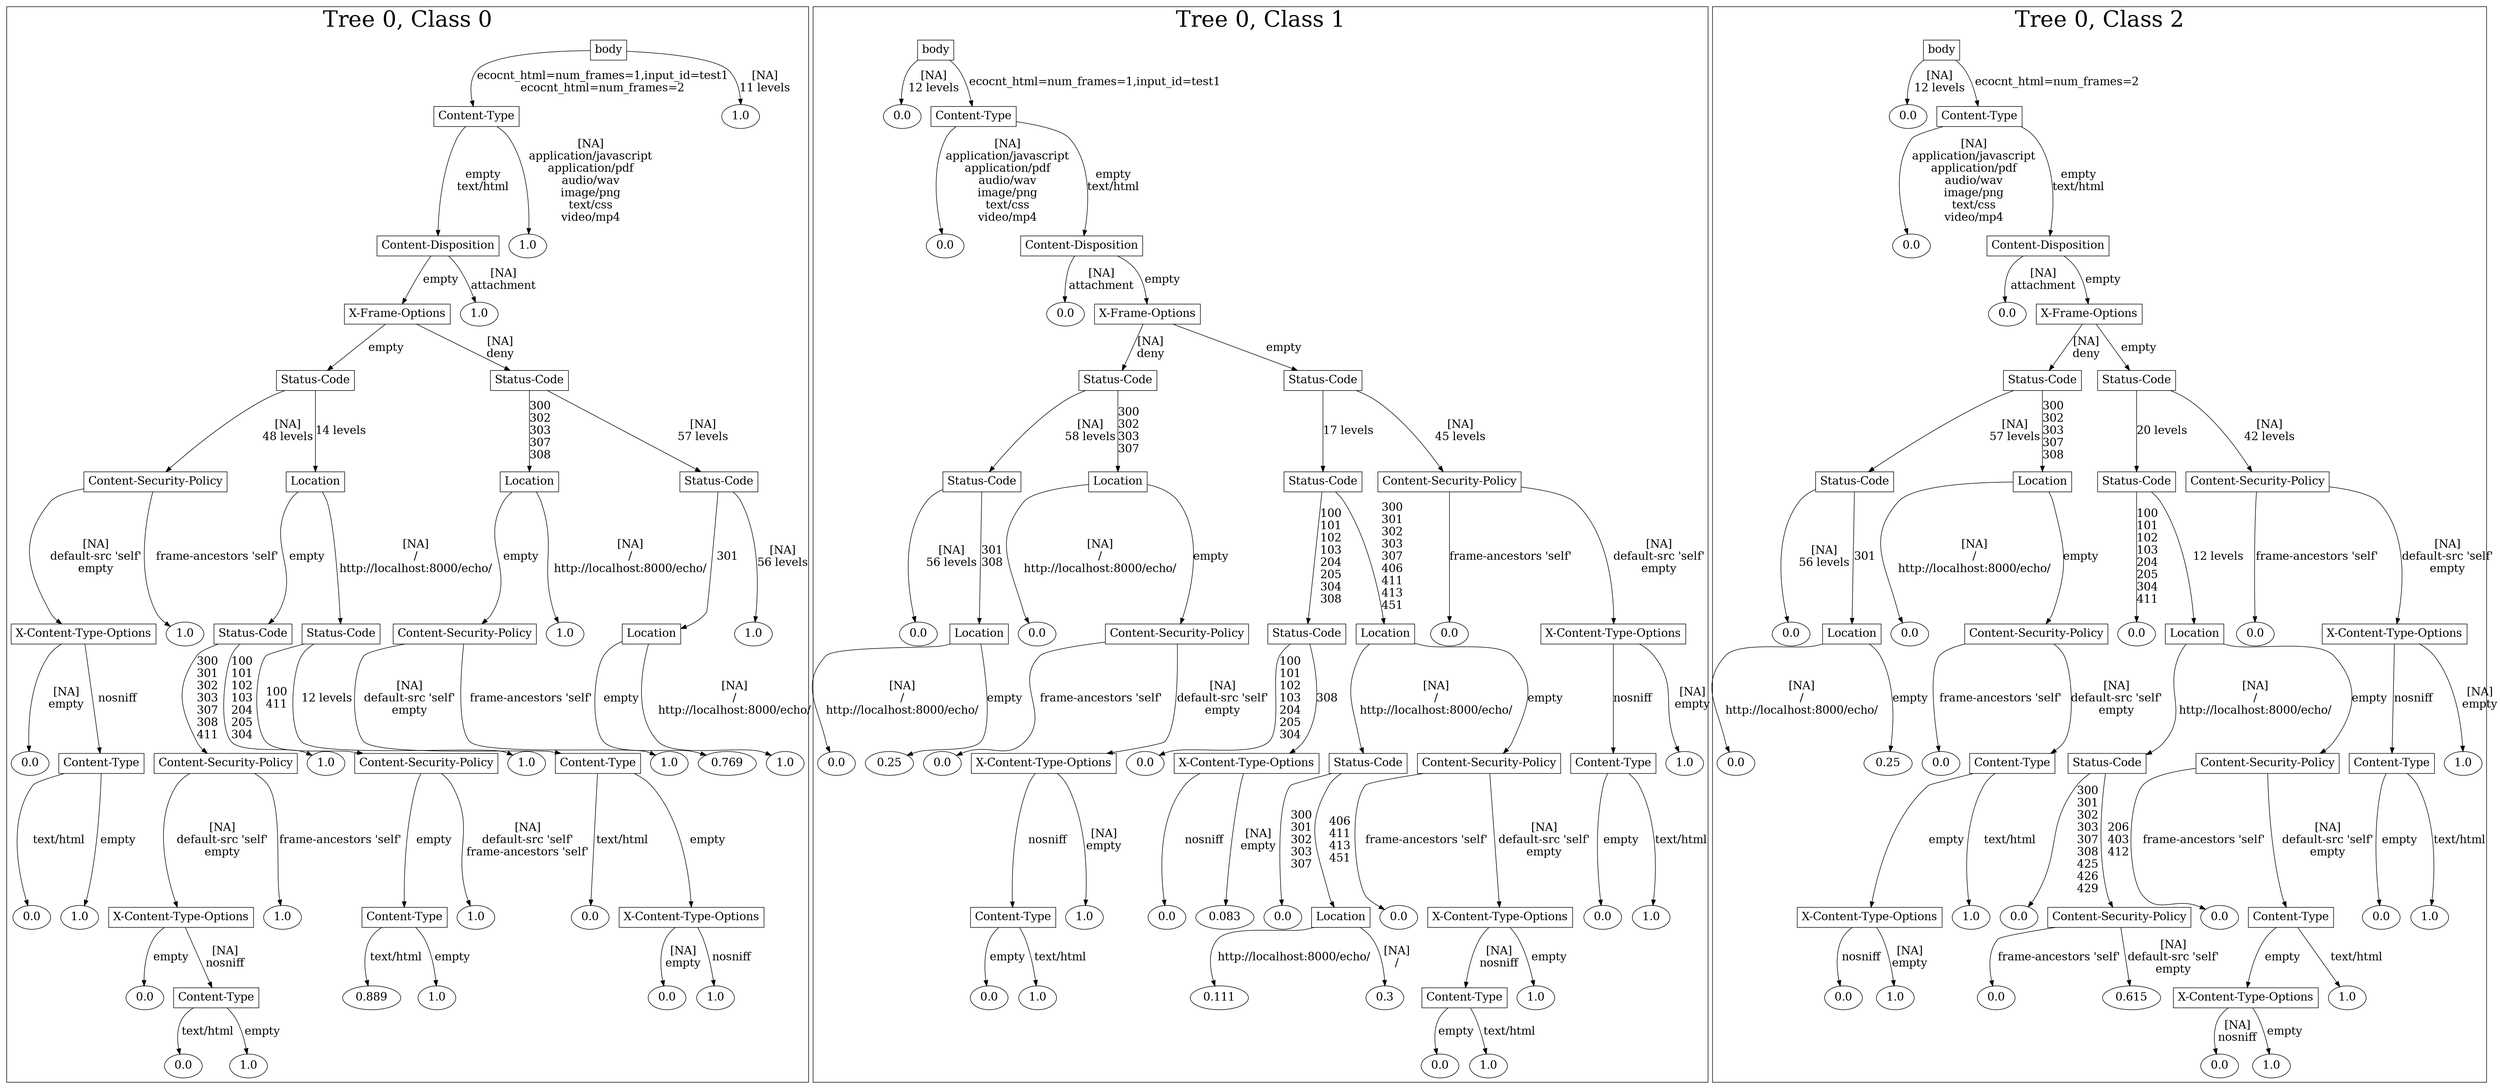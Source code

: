 /*
Generated by:
    http://https://github.com/h2oai/h2o-3/tree/master/h2o-genmodel/src/main/java/hex/genmodel/tools/PrintMojo.java
*/

/*
On a mac:

$ brew install graphviz
$ dot -Tpng file.gv -o file.png
$ open file.png
*/

digraph G {

subgraph cluster_0 {
/* Nodes */

/* Level 0 */
{
"SG_0_Node_0" [shape=box, fontsize=20, label="body"]
}

/* Level 1 */
{
"SG_0_Node_1" [shape=box, fontsize=20, label="Content-Type"]
"SG_0_Node_25" [fontsize=20, label="1.0"]
}

/* Level 2 */
{
"SG_0_Node_2" [shape=box, fontsize=20, label="Content-Disposition"]
"SG_0_Node_26" [fontsize=20, label="1.0"]
}

/* Level 3 */
{
"SG_0_Node_3" [shape=box, fontsize=20, label="X-Frame-Options"]
"SG_0_Node_27" [fontsize=20, label="1.0"]
}

/* Level 4 */
{
"SG_0_Node_4" [shape=box, fontsize=20, label="Status-Code"]
"SG_0_Node_5" [shape=box, fontsize=20, label="Status-Code"]
}

/* Level 5 */
{
"SG_0_Node_6" [shape=box, fontsize=20, label="Content-Security-Policy"]
"SG_0_Node_7" [shape=box, fontsize=20, label="Location"]
"SG_0_Node_8" [shape=box, fontsize=20, label="Location"]
"SG_0_Node_9" [shape=box, fontsize=20, label="Status-Code"]
}

/* Level 6 */
{
"SG_0_Node_10" [shape=box, fontsize=20, label="X-Content-Type-Options"]
"SG_0_Node_28" [fontsize=20, label="1.0"]
"SG_0_Node_11" [shape=box, fontsize=20, label="Status-Code"]
"SG_0_Node_12" [shape=box, fontsize=20, label="Status-Code"]
"SG_0_Node_13" [shape=box, fontsize=20, label="Content-Security-Policy"]
"SG_0_Node_29" [fontsize=20, label="1.0"]
"SG_0_Node_14" [shape=box, fontsize=20, label="Location"]
"SG_0_Node_30" [fontsize=20, label="1.0"]
}

/* Level 7 */
{
"SG_0_Node_31" [fontsize=20, label="0.0"]
"SG_0_Node_15" [shape=box, fontsize=20, label="Content-Type"]
"SG_0_Node_16" [shape=box, fontsize=20, label="Content-Security-Policy"]
"SG_0_Node_32" [fontsize=20, label="1.0"]
"SG_0_Node_17" [shape=box, fontsize=20, label="Content-Security-Policy"]
"SG_0_Node_33" [fontsize=20, label="1.0"]
"SG_0_Node_18" [shape=box, fontsize=20, label="Content-Type"]
"SG_0_Node_34" [fontsize=20, label="1.0"]
"SG_0_Node_35" [fontsize=20, label="0.769"]
"SG_0_Node_36" [fontsize=20, label="1.0"]
}

/* Level 8 */
{
"SG_0_Node_37" [fontsize=20, label="0.0"]
"SG_0_Node_38" [fontsize=20, label="1.0"]
"SG_0_Node_20" [shape=box, fontsize=20, label="X-Content-Type-Options"]
"SG_0_Node_39" [fontsize=20, label="1.0"]
"SG_0_Node_21" [shape=box, fontsize=20, label="Content-Type"]
"SG_0_Node_40" [fontsize=20, label="1.0"]
"SG_0_Node_41" [fontsize=20, label="0.0"]
"SG_0_Node_22" [shape=box, fontsize=20, label="X-Content-Type-Options"]
}

/* Level 9 */
{
"SG_0_Node_42" [fontsize=20, label="0.0"]
"SG_0_Node_23" [shape=box, fontsize=20, label="Content-Type"]
"SG_0_Node_43" [fontsize=20, label="0.889"]
"SG_0_Node_44" [fontsize=20, label="1.0"]
"SG_0_Node_45" [fontsize=20, label="0.0"]
"SG_0_Node_46" [fontsize=20, label="1.0"]
}

/* Level 10 */
{
"SG_0_Node_47" [fontsize=20, label="0.0"]
"SG_0_Node_48" [fontsize=20, label="1.0"]
}

/* Edges */
"SG_0_Node_0" -> "SG_0_Node_1" [fontsize=20, label="ecocnt_html=num_frames=1,input_id=test1
ecocnt_html=num_frames=2
"]
"SG_0_Node_0" -> "SG_0_Node_25" [fontsize=20, label="[NA]
11 levels
"]
"SG_0_Node_1" -> "SG_0_Node_2" [fontsize=20, label="empty
text/html
"]
"SG_0_Node_1" -> "SG_0_Node_26" [fontsize=20, label="[NA]
application/javascript
application/pdf
audio/wav
image/png
text/css
video/mp4
"]
"SG_0_Node_2" -> "SG_0_Node_3" [fontsize=20, label="empty
"]
"SG_0_Node_2" -> "SG_0_Node_27" [fontsize=20, label="[NA]
attachment
"]
"SG_0_Node_3" -> "SG_0_Node_4" [fontsize=20, label="empty
"]
"SG_0_Node_3" -> "SG_0_Node_5" [fontsize=20, label="[NA]
deny
"]
"SG_0_Node_5" -> "SG_0_Node_8" [fontsize=20, label="300
302
303
307
308
"]
"SG_0_Node_5" -> "SG_0_Node_9" [fontsize=20, label="[NA]
57 levels
"]
"SG_0_Node_9" -> "SG_0_Node_14" [fontsize=20, label="301
"]
"SG_0_Node_9" -> "SG_0_Node_30" [fontsize=20, label="[NA]
56 levels
"]
"SG_0_Node_14" -> "SG_0_Node_35" [fontsize=20, label="empty
"]
"SG_0_Node_14" -> "SG_0_Node_36" [fontsize=20, label="[NA]
/
http://localhost:8000/echo/
"]
"SG_0_Node_8" -> "SG_0_Node_13" [fontsize=20, label="empty
"]
"SG_0_Node_8" -> "SG_0_Node_29" [fontsize=20, label="[NA]
/
http://localhost:8000/echo/
"]
"SG_0_Node_13" -> "SG_0_Node_18" [fontsize=20, label="[NA]
default-src 'self'
empty
"]
"SG_0_Node_13" -> "SG_0_Node_34" [fontsize=20, label="frame-ancestors 'self'
"]
"SG_0_Node_18" -> "SG_0_Node_41" [fontsize=20, label="text/html
"]
"SG_0_Node_18" -> "SG_0_Node_22" [fontsize=20, label="empty
"]
"SG_0_Node_22" -> "SG_0_Node_45" [fontsize=20, label="[NA]
empty
"]
"SG_0_Node_22" -> "SG_0_Node_46" [fontsize=20, label="nosniff
"]
"SG_0_Node_4" -> "SG_0_Node_6" [fontsize=20, label="[NA]
48 levels
"]
"SG_0_Node_4" -> "SG_0_Node_7" [fontsize=20, label="14 levels
"]
"SG_0_Node_7" -> "SG_0_Node_11" [fontsize=20, label="empty
"]
"SG_0_Node_7" -> "SG_0_Node_12" [fontsize=20, label="[NA]
/
http://localhost:8000/echo/
"]
"SG_0_Node_12" -> "SG_0_Node_17" [fontsize=20, label="100
411
"]
"SG_0_Node_12" -> "SG_0_Node_33" [fontsize=20, label="12 levels
"]
"SG_0_Node_17" -> "SG_0_Node_21" [fontsize=20, label="empty
"]
"SG_0_Node_17" -> "SG_0_Node_40" [fontsize=20, label="[NA]
default-src 'self'
frame-ancestors 'self'
"]
"SG_0_Node_21" -> "SG_0_Node_43" [fontsize=20, label="text/html
"]
"SG_0_Node_21" -> "SG_0_Node_44" [fontsize=20, label="empty
"]
"SG_0_Node_11" -> "SG_0_Node_16" [fontsize=20, label="300
301
302
303
307
308
411
"]
"SG_0_Node_11" -> "SG_0_Node_32" [fontsize=20, label="100
101
102
103
204
205
304
"]
"SG_0_Node_16" -> "SG_0_Node_20" [fontsize=20, label="[NA]
default-src 'self'
empty
"]
"SG_0_Node_16" -> "SG_0_Node_39" [fontsize=20, label="frame-ancestors 'self'
"]
"SG_0_Node_20" -> "SG_0_Node_42" [fontsize=20, label="empty
"]
"SG_0_Node_20" -> "SG_0_Node_23" [fontsize=20, label="[NA]
nosniff
"]
"SG_0_Node_23" -> "SG_0_Node_47" [fontsize=20, label="text/html
"]
"SG_0_Node_23" -> "SG_0_Node_48" [fontsize=20, label="empty
"]
"SG_0_Node_6" -> "SG_0_Node_10" [fontsize=20, label="[NA]
default-src 'self'
empty
"]
"SG_0_Node_6" -> "SG_0_Node_28" [fontsize=20, label="frame-ancestors 'self'
"]
"SG_0_Node_10" -> "SG_0_Node_31" [fontsize=20, label="[NA]
empty
"]
"SG_0_Node_10" -> "SG_0_Node_15" [fontsize=20, label="nosniff
"]
"SG_0_Node_15" -> "SG_0_Node_37" [fontsize=20, label="text/html
"]
"SG_0_Node_15" -> "SG_0_Node_38" [fontsize=20, label="empty
"]

fontsize=40
label="Tree 0, Class 0"
}

subgraph cluster_1 {
/* Nodes */

/* Level 0 */
{
"SG_1_Node_0" [shape=box, fontsize=20, label="body"]
}

/* Level 1 */
{
"SG_1_Node_28" [fontsize=20, label="0.0"]
"SG_1_Node_1" [shape=box, fontsize=20, label="Content-Type"]
}

/* Level 2 */
{
"SG_1_Node_29" [fontsize=20, label="0.0"]
"SG_1_Node_2" [shape=box, fontsize=20, label="Content-Disposition"]
}

/* Level 3 */
{
"SG_1_Node_30" [fontsize=20, label="0.0"]
"SG_1_Node_3" [shape=box, fontsize=20, label="X-Frame-Options"]
}

/* Level 4 */
{
"SG_1_Node_4" [shape=box, fontsize=20, label="Status-Code"]
"SG_1_Node_5" [shape=box, fontsize=20, label="Status-Code"]
}

/* Level 5 */
{
"SG_1_Node_6" [shape=box, fontsize=20, label="Status-Code"]
"SG_1_Node_7" [shape=box, fontsize=20, label="Location"]
"SG_1_Node_8" [shape=box, fontsize=20, label="Status-Code"]
"SG_1_Node_9" [shape=box, fontsize=20, label="Content-Security-Policy"]
}

/* Level 6 */
{
"SG_1_Node_31" [fontsize=20, label="0.0"]
"SG_1_Node_10" [shape=box, fontsize=20, label="Location"]
"SG_1_Node_32" [fontsize=20, label="0.0"]
"SG_1_Node_11" [shape=box, fontsize=20, label="Content-Security-Policy"]
"SG_1_Node_12" [shape=box, fontsize=20, label="Status-Code"]
"SG_1_Node_13" [shape=box, fontsize=20, label="Location"]
"SG_1_Node_33" [fontsize=20, label="0.0"]
"SG_1_Node_14" [shape=box, fontsize=20, label="X-Content-Type-Options"]
}

/* Level 7 */
{
"SG_1_Node_34" [fontsize=20, label="0.0"]
"SG_1_Node_35" [fontsize=20, label="0.25"]
"SG_1_Node_36" [fontsize=20, label="0.0"]
"SG_1_Node_16" [shape=box, fontsize=20, label="X-Content-Type-Options"]
"SG_1_Node_37" [fontsize=20, label="0.0"]
"SG_1_Node_17" [shape=box, fontsize=20, label="X-Content-Type-Options"]
"SG_1_Node_18" [shape=box, fontsize=20, label="Status-Code"]
"SG_1_Node_19" [shape=box, fontsize=20, label="Content-Security-Policy"]
"SG_1_Node_20" [shape=box, fontsize=20, label="Content-Type"]
"SG_1_Node_38" [fontsize=20, label="1.0"]
}

/* Level 8 */
{
"SG_1_Node_21" [shape=box, fontsize=20, label="Content-Type"]
"SG_1_Node_39" [fontsize=20, label="1.0"]
"SG_1_Node_40" [fontsize=20, label="0.0"]
"SG_1_Node_41" [fontsize=20, label="0.083"]
"SG_1_Node_42" [fontsize=20, label="0.0"]
"SG_1_Node_23" [shape=box, fontsize=20, label="Location"]
"SG_1_Node_43" [fontsize=20, label="0.0"]
"SG_1_Node_24" [shape=box, fontsize=20, label="X-Content-Type-Options"]
"SG_1_Node_44" [fontsize=20, label="0.0"]
"SG_1_Node_45" [fontsize=20, label="1.0"]
}

/* Level 9 */
{
"SG_1_Node_46" [fontsize=20, label="0.0"]
"SG_1_Node_47" [fontsize=20, label="1.0"]
"SG_1_Node_48" [fontsize=20, label="0.111"]
"SG_1_Node_49" [fontsize=20, label="0.3"]
"SG_1_Node_27" [shape=box, fontsize=20, label="Content-Type"]
"SG_1_Node_50" [fontsize=20, label="1.0"]
}

/* Level 10 */
{
"SG_1_Node_51" [fontsize=20, label="0.0"]
"SG_1_Node_52" [fontsize=20, label="1.0"]
}

/* Edges */
"SG_1_Node_0" -> "SG_1_Node_28" [fontsize=20, label="[NA]
12 levels
"]
"SG_1_Node_0" -> "SG_1_Node_1" [fontsize=20, label="ecocnt_html=num_frames=1,input_id=test1
"]
"SG_1_Node_1" -> "SG_1_Node_29" [fontsize=20, label="[NA]
application/javascript
application/pdf
audio/wav
image/png
text/css
video/mp4
"]
"SG_1_Node_1" -> "SG_1_Node_2" [fontsize=20, label="empty
text/html
"]
"SG_1_Node_2" -> "SG_1_Node_30" [fontsize=20, label="[NA]
attachment
"]
"SG_1_Node_2" -> "SG_1_Node_3" [fontsize=20, label="empty
"]
"SG_1_Node_3" -> "SG_1_Node_4" [fontsize=20, label="[NA]
deny
"]
"SG_1_Node_3" -> "SG_1_Node_5" [fontsize=20, label="empty
"]
"SG_1_Node_5" -> "SG_1_Node_8" [fontsize=20, label="17 levels
"]
"SG_1_Node_5" -> "SG_1_Node_9" [fontsize=20, label="[NA]
45 levels
"]
"SG_1_Node_9" -> "SG_1_Node_33" [fontsize=20, label="frame-ancestors 'self'
"]
"SG_1_Node_9" -> "SG_1_Node_14" [fontsize=20, label="[NA]
default-src 'self'
empty
"]
"SG_1_Node_14" -> "SG_1_Node_20" [fontsize=20, label="nosniff
"]
"SG_1_Node_14" -> "SG_1_Node_38" [fontsize=20, label="[NA]
empty
"]
"SG_1_Node_20" -> "SG_1_Node_44" [fontsize=20, label="empty
"]
"SG_1_Node_20" -> "SG_1_Node_45" [fontsize=20, label="text/html
"]
"SG_1_Node_8" -> "SG_1_Node_12" [fontsize=20, label="100
101
102
103
204
205
304
308
"]
"SG_1_Node_8" -> "SG_1_Node_13" [fontsize=20, label="300
301
302
303
307
406
411
413
451
"]
"SG_1_Node_13" -> "SG_1_Node_18" [fontsize=20, label="[NA]
/
http://localhost:8000/echo/
"]
"SG_1_Node_13" -> "SG_1_Node_19" [fontsize=20, label="empty
"]
"SG_1_Node_19" -> "SG_1_Node_43" [fontsize=20, label="frame-ancestors 'self'
"]
"SG_1_Node_19" -> "SG_1_Node_24" [fontsize=20, label="[NA]
default-src 'self'
empty
"]
"SG_1_Node_24" -> "SG_1_Node_27" [fontsize=20, label="[NA]
nosniff
"]
"SG_1_Node_24" -> "SG_1_Node_50" [fontsize=20, label="empty
"]
"SG_1_Node_27" -> "SG_1_Node_51" [fontsize=20, label="empty
"]
"SG_1_Node_27" -> "SG_1_Node_52" [fontsize=20, label="text/html
"]
"SG_1_Node_18" -> "SG_1_Node_42" [fontsize=20, label="300
301
302
303
307
"]
"SG_1_Node_18" -> "SG_1_Node_23" [fontsize=20, label="406
411
413
451
"]
"SG_1_Node_23" -> "SG_1_Node_48" [fontsize=20, label="http://localhost:8000/echo/
"]
"SG_1_Node_23" -> "SG_1_Node_49" [fontsize=20, label="[NA]
/
"]
"SG_1_Node_12" -> "SG_1_Node_37" [fontsize=20, label="100
101
102
103
204
205
304
"]
"SG_1_Node_12" -> "SG_1_Node_17" [fontsize=20, label="308
"]
"SG_1_Node_17" -> "SG_1_Node_40" [fontsize=20, label="nosniff
"]
"SG_1_Node_17" -> "SG_1_Node_41" [fontsize=20, label="[NA]
empty
"]
"SG_1_Node_4" -> "SG_1_Node_6" [fontsize=20, label="[NA]
58 levels
"]
"SG_1_Node_4" -> "SG_1_Node_7" [fontsize=20, label="300
302
303
307
"]
"SG_1_Node_7" -> "SG_1_Node_32" [fontsize=20, label="[NA]
/
http://localhost:8000/echo/
"]
"SG_1_Node_7" -> "SG_1_Node_11" [fontsize=20, label="empty
"]
"SG_1_Node_11" -> "SG_1_Node_36" [fontsize=20, label="frame-ancestors 'self'
"]
"SG_1_Node_11" -> "SG_1_Node_16" [fontsize=20, label="[NA]
default-src 'self'
empty
"]
"SG_1_Node_16" -> "SG_1_Node_21" [fontsize=20, label="nosniff
"]
"SG_1_Node_16" -> "SG_1_Node_39" [fontsize=20, label="[NA]
empty
"]
"SG_1_Node_21" -> "SG_1_Node_46" [fontsize=20, label="empty
"]
"SG_1_Node_21" -> "SG_1_Node_47" [fontsize=20, label="text/html
"]
"SG_1_Node_6" -> "SG_1_Node_31" [fontsize=20, label="[NA]
56 levels
"]
"SG_1_Node_6" -> "SG_1_Node_10" [fontsize=20, label="301
308
"]
"SG_1_Node_10" -> "SG_1_Node_34" [fontsize=20, label="[NA]
/
http://localhost:8000/echo/
"]
"SG_1_Node_10" -> "SG_1_Node_35" [fontsize=20, label="empty
"]

fontsize=40
label="Tree 0, Class 1"
}

subgraph cluster_2 {
/* Nodes */

/* Level 0 */
{
"SG_2_Node_0" [shape=box, fontsize=20, label="body"]
}

/* Level 1 */
{
"SG_2_Node_24" [fontsize=20, label="0.0"]
"SG_2_Node_1" [shape=box, fontsize=20, label="Content-Type"]
}

/* Level 2 */
{
"SG_2_Node_25" [fontsize=20, label="0.0"]
"SG_2_Node_2" [shape=box, fontsize=20, label="Content-Disposition"]
}

/* Level 3 */
{
"SG_2_Node_26" [fontsize=20, label="0.0"]
"SG_2_Node_3" [shape=box, fontsize=20, label="X-Frame-Options"]
}

/* Level 4 */
{
"SG_2_Node_4" [shape=box, fontsize=20, label="Status-Code"]
"SG_2_Node_5" [shape=box, fontsize=20, label="Status-Code"]
}

/* Level 5 */
{
"SG_2_Node_6" [shape=box, fontsize=20, label="Status-Code"]
"SG_2_Node_7" [shape=box, fontsize=20, label="Location"]
"SG_2_Node_8" [shape=box, fontsize=20, label="Status-Code"]
"SG_2_Node_9" [shape=box, fontsize=20, label="Content-Security-Policy"]
}

/* Level 6 */
{
"SG_2_Node_27" [fontsize=20, label="0.0"]
"SG_2_Node_10" [shape=box, fontsize=20, label="Location"]
"SG_2_Node_28" [fontsize=20, label="0.0"]
"SG_2_Node_11" [shape=box, fontsize=20, label="Content-Security-Policy"]
"SG_2_Node_29" [fontsize=20, label="0.0"]
"SG_2_Node_12" [shape=box, fontsize=20, label="Location"]
"SG_2_Node_30" [fontsize=20, label="0.0"]
"SG_2_Node_13" [shape=box, fontsize=20, label="X-Content-Type-Options"]
}

/* Level 7 */
{
"SG_2_Node_31" [fontsize=20, label="0.0"]
"SG_2_Node_32" [fontsize=20, label="0.25"]
"SG_2_Node_33" [fontsize=20, label="0.0"]
"SG_2_Node_15" [shape=box, fontsize=20, label="Content-Type"]
"SG_2_Node_16" [shape=box, fontsize=20, label="Status-Code"]
"SG_2_Node_17" [shape=box, fontsize=20, label="Content-Security-Policy"]
"SG_2_Node_18" [shape=box, fontsize=20, label="Content-Type"]
"SG_2_Node_34" [fontsize=20, label="1.0"]
}

/* Level 8 */
{
"SG_2_Node_19" [shape=box, fontsize=20, label="X-Content-Type-Options"]
"SG_2_Node_35" [fontsize=20, label="1.0"]
"SG_2_Node_36" [fontsize=20, label="0.0"]
"SG_2_Node_20" [shape=box, fontsize=20, label="Content-Security-Policy"]
"SG_2_Node_37" [fontsize=20, label="0.0"]
"SG_2_Node_21" [shape=box, fontsize=20, label="Content-Type"]
"SG_2_Node_38" [fontsize=20, label="0.0"]
"SG_2_Node_39" [fontsize=20, label="1.0"]
}

/* Level 9 */
{
"SG_2_Node_40" [fontsize=20, label="0.0"]
"SG_2_Node_41" [fontsize=20, label="1.0"]
"SG_2_Node_42" [fontsize=20, label="0.0"]
"SG_2_Node_43" [fontsize=20, label="0.615"]
"SG_2_Node_23" [shape=box, fontsize=20, label="X-Content-Type-Options"]
"SG_2_Node_44" [fontsize=20, label="1.0"]
}

/* Level 10 */
{
"SG_2_Node_45" [fontsize=20, label="0.0"]
"SG_2_Node_46" [fontsize=20, label="1.0"]
}

/* Edges */
"SG_2_Node_0" -> "SG_2_Node_24" [fontsize=20, label="[NA]
12 levels
"]
"SG_2_Node_0" -> "SG_2_Node_1" [fontsize=20, label="ecocnt_html=num_frames=2
"]
"SG_2_Node_1" -> "SG_2_Node_25" [fontsize=20, label="[NA]
application/javascript
application/pdf
audio/wav
image/png
text/css
video/mp4
"]
"SG_2_Node_1" -> "SG_2_Node_2" [fontsize=20, label="empty
text/html
"]
"SG_2_Node_2" -> "SG_2_Node_26" [fontsize=20, label="[NA]
attachment
"]
"SG_2_Node_2" -> "SG_2_Node_3" [fontsize=20, label="empty
"]
"SG_2_Node_3" -> "SG_2_Node_4" [fontsize=20, label="[NA]
deny
"]
"SG_2_Node_3" -> "SG_2_Node_5" [fontsize=20, label="empty
"]
"SG_2_Node_5" -> "SG_2_Node_8" [fontsize=20, label="20 levels
"]
"SG_2_Node_5" -> "SG_2_Node_9" [fontsize=20, label="[NA]
42 levels
"]
"SG_2_Node_9" -> "SG_2_Node_30" [fontsize=20, label="frame-ancestors 'self'
"]
"SG_2_Node_9" -> "SG_2_Node_13" [fontsize=20, label="[NA]
default-src 'self'
empty
"]
"SG_2_Node_13" -> "SG_2_Node_18" [fontsize=20, label="nosniff
"]
"SG_2_Node_13" -> "SG_2_Node_34" [fontsize=20, label="[NA]
empty
"]
"SG_2_Node_18" -> "SG_2_Node_38" [fontsize=20, label="empty
"]
"SG_2_Node_18" -> "SG_2_Node_39" [fontsize=20, label="text/html
"]
"SG_2_Node_8" -> "SG_2_Node_29" [fontsize=20, label="100
101
102
103
204
205
304
411
"]
"SG_2_Node_8" -> "SG_2_Node_12" [fontsize=20, label="12 levels
"]
"SG_2_Node_12" -> "SG_2_Node_16" [fontsize=20, label="[NA]
/
http://localhost:8000/echo/
"]
"SG_2_Node_12" -> "SG_2_Node_17" [fontsize=20, label="empty
"]
"SG_2_Node_17" -> "SG_2_Node_37" [fontsize=20, label="frame-ancestors 'self'
"]
"SG_2_Node_17" -> "SG_2_Node_21" [fontsize=20, label="[NA]
default-src 'self'
empty
"]
"SG_2_Node_21" -> "SG_2_Node_23" [fontsize=20, label="empty
"]
"SG_2_Node_21" -> "SG_2_Node_44" [fontsize=20, label="text/html
"]
"SG_2_Node_23" -> "SG_2_Node_45" [fontsize=20, label="[NA]
nosniff
"]
"SG_2_Node_23" -> "SG_2_Node_46" [fontsize=20, label="empty
"]
"SG_2_Node_16" -> "SG_2_Node_36" [fontsize=20, label="300
301
302
303
307
308
425
426
429
"]
"SG_2_Node_16" -> "SG_2_Node_20" [fontsize=20, label="206
403
412
"]
"SG_2_Node_20" -> "SG_2_Node_42" [fontsize=20, label="frame-ancestors 'self'
"]
"SG_2_Node_20" -> "SG_2_Node_43" [fontsize=20, label="[NA]
default-src 'self'
empty
"]
"SG_2_Node_4" -> "SG_2_Node_6" [fontsize=20, label="[NA]
57 levels
"]
"SG_2_Node_4" -> "SG_2_Node_7" [fontsize=20, label="300
302
303
307
308
"]
"SG_2_Node_7" -> "SG_2_Node_28" [fontsize=20, label="[NA]
/
http://localhost:8000/echo/
"]
"SG_2_Node_7" -> "SG_2_Node_11" [fontsize=20, label="empty
"]
"SG_2_Node_11" -> "SG_2_Node_33" [fontsize=20, label="frame-ancestors 'self'
"]
"SG_2_Node_11" -> "SG_2_Node_15" [fontsize=20, label="[NA]
default-src 'self'
empty
"]
"SG_2_Node_15" -> "SG_2_Node_19" [fontsize=20, label="empty
"]
"SG_2_Node_15" -> "SG_2_Node_35" [fontsize=20, label="text/html
"]
"SG_2_Node_19" -> "SG_2_Node_40" [fontsize=20, label="nosniff
"]
"SG_2_Node_19" -> "SG_2_Node_41" [fontsize=20, label="[NA]
empty
"]
"SG_2_Node_6" -> "SG_2_Node_27" [fontsize=20, label="[NA]
56 levels
"]
"SG_2_Node_6" -> "SG_2_Node_10" [fontsize=20, label="301
"]
"SG_2_Node_10" -> "SG_2_Node_31" [fontsize=20, label="[NA]
/
http://localhost:8000/echo/
"]
"SG_2_Node_10" -> "SG_2_Node_32" [fontsize=20, label="empty
"]

fontsize=40
label="Tree 0, Class 2"
}

}

